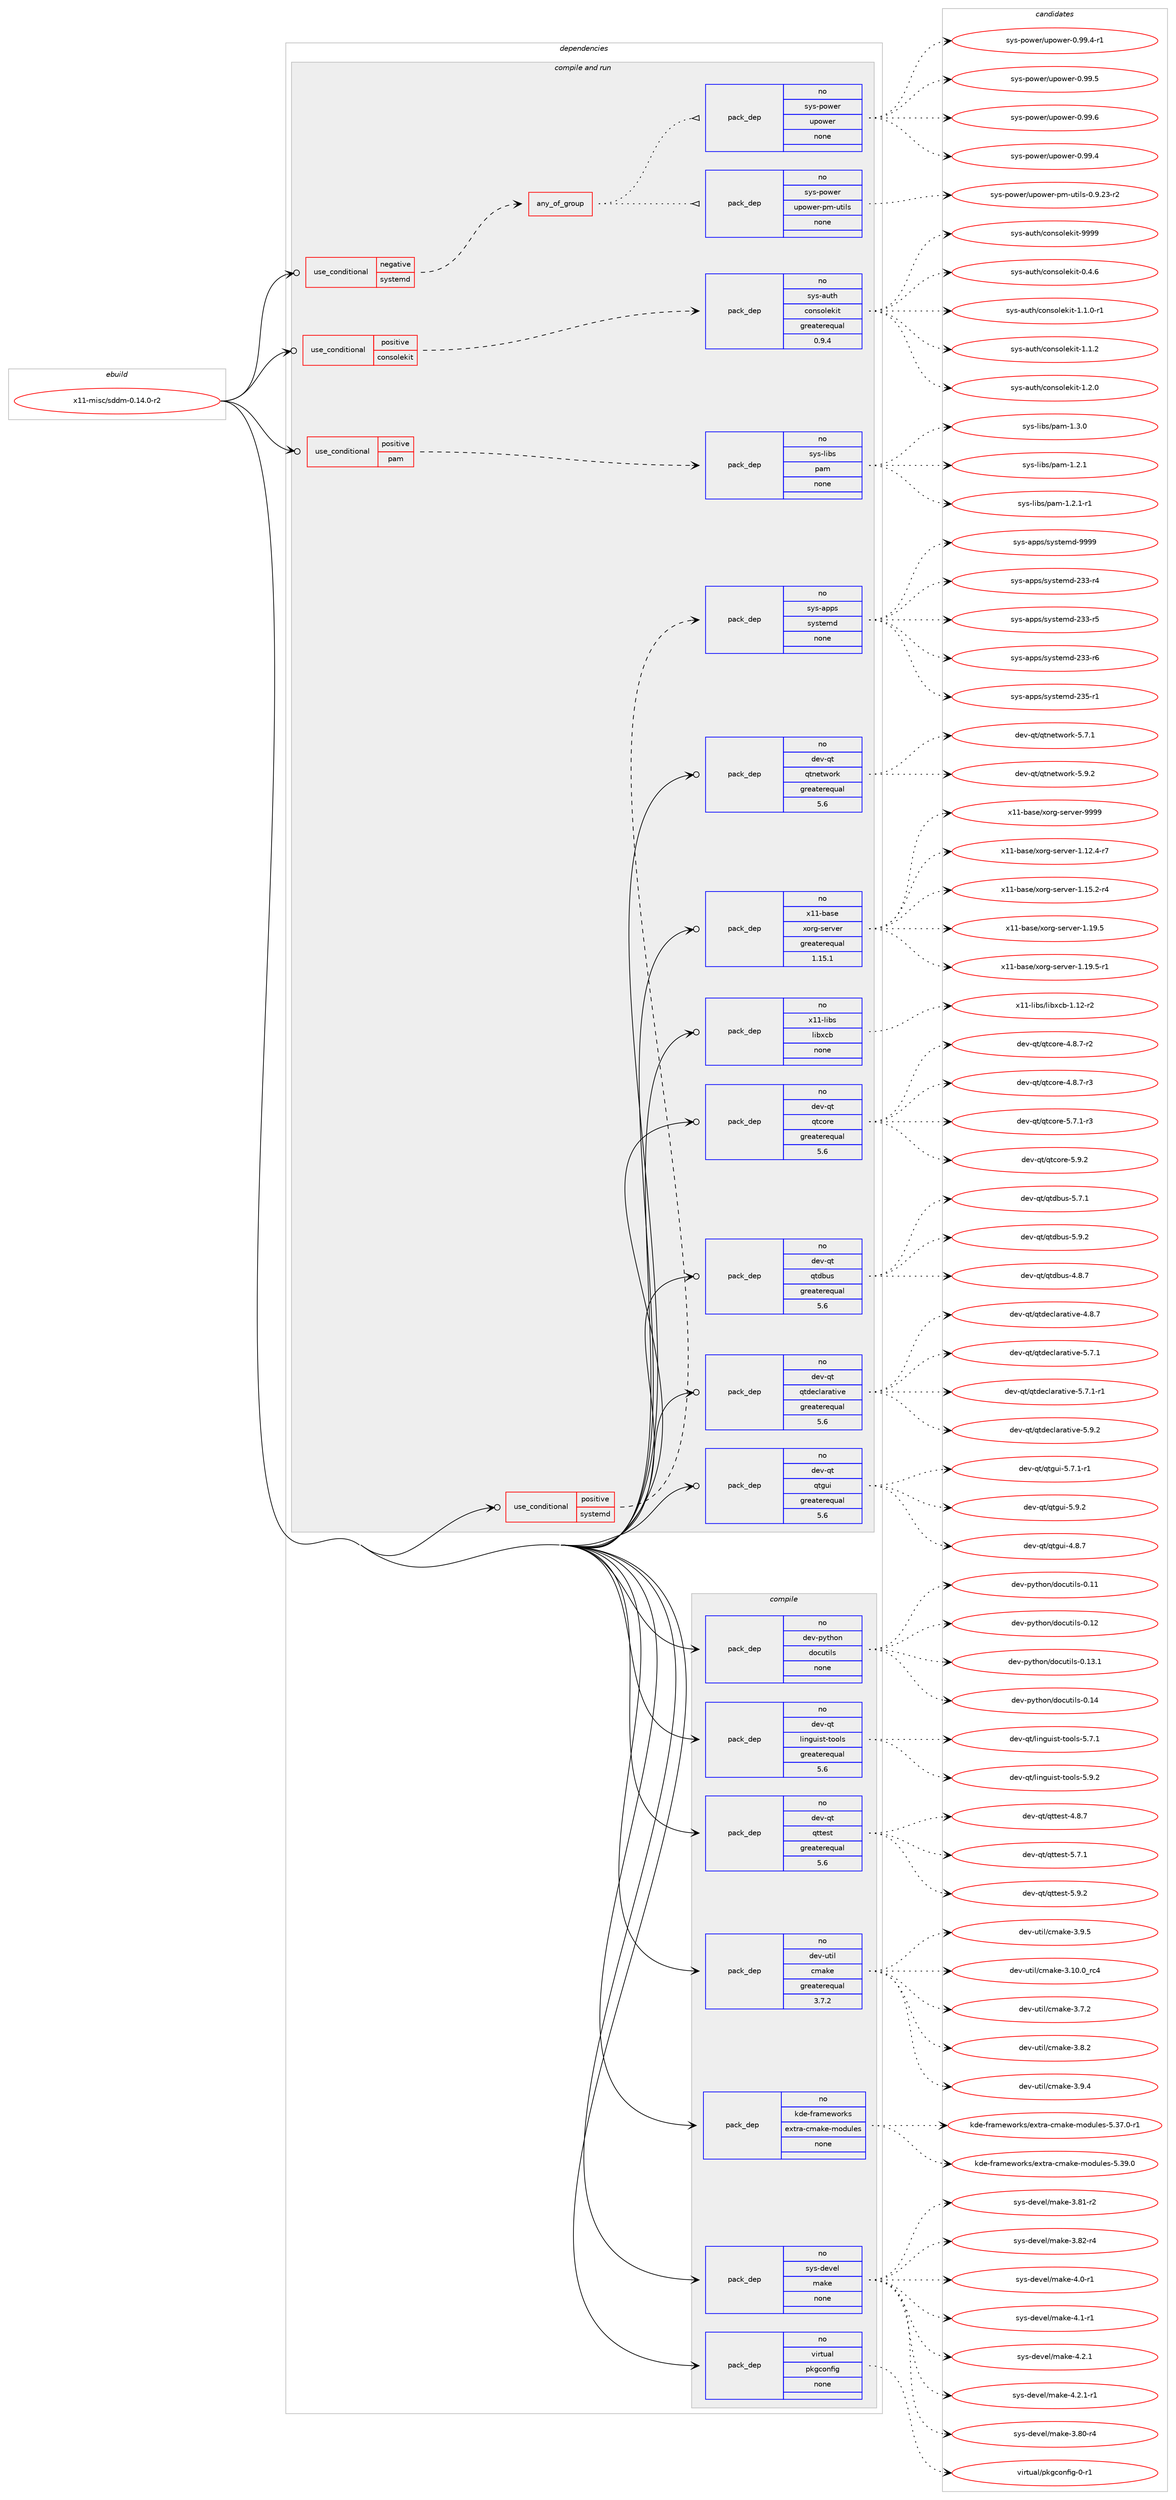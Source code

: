 digraph prolog {

# *************
# Graph options
# *************

newrank=true;
concentrate=true;
compound=true;
graph [rankdir=LR,fontname=Helvetica,fontsize=10,ranksep=1.5];#, ranksep=2.5, nodesep=0.2];
edge  [arrowhead=vee];
node  [fontname=Helvetica,fontsize=10];

# **********
# The ebuild
# **********

subgraph cluster_leftcol {
color=gray;
rank=same;
label=<<i>ebuild</i>>;
id [label="x11-misc/sddm-0.14.0-r2", color=red, width=4, href="../x11-misc/sddm-0.14.0-r2.svg"];
}

# ****************
# The dependencies
# ****************

subgraph cluster_midcol {
color=gray;
label=<<i>dependencies</i>>;
subgraph cluster_compile {
fillcolor="#eeeeee";
style=filled;
label=<<i>compile</i>>;
subgraph pack390829 {
dependency523916 [label=<<TABLE BORDER="0" CELLBORDER="1" CELLSPACING="0" CELLPADDING="4" WIDTH="220"><TR><TD ROWSPAN="6" CELLPADDING="30">pack_dep</TD></TR><TR><TD WIDTH="110">no</TD></TR><TR><TD>dev-python</TD></TR><TR><TD>docutils</TD></TR><TR><TD>none</TD></TR><TR><TD></TD></TR></TABLE>>, shape=none, color=blue];
}
id:e -> dependency523916:w [weight=20,style="solid",arrowhead="vee"];
subgraph pack390830 {
dependency523917 [label=<<TABLE BORDER="0" CELLBORDER="1" CELLSPACING="0" CELLPADDING="4" WIDTH="220"><TR><TD ROWSPAN="6" CELLPADDING="30">pack_dep</TD></TR><TR><TD WIDTH="110">no</TD></TR><TR><TD>dev-qt</TD></TR><TR><TD>linguist-tools</TD></TR><TR><TD>greaterequal</TD></TR><TR><TD>5.6</TD></TR></TABLE>>, shape=none, color=blue];
}
id:e -> dependency523917:w [weight=20,style="solid",arrowhead="vee"];
subgraph pack390831 {
dependency523918 [label=<<TABLE BORDER="0" CELLBORDER="1" CELLSPACING="0" CELLPADDING="4" WIDTH="220"><TR><TD ROWSPAN="6" CELLPADDING="30">pack_dep</TD></TR><TR><TD WIDTH="110">no</TD></TR><TR><TD>dev-qt</TD></TR><TR><TD>qttest</TD></TR><TR><TD>greaterequal</TD></TR><TR><TD>5.6</TD></TR></TABLE>>, shape=none, color=blue];
}
id:e -> dependency523918:w [weight=20,style="solid",arrowhead="vee"];
subgraph pack390832 {
dependency523919 [label=<<TABLE BORDER="0" CELLBORDER="1" CELLSPACING="0" CELLPADDING="4" WIDTH="220"><TR><TD ROWSPAN="6" CELLPADDING="30">pack_dep</TD></TR><TR><TD WIDTH="110">no</TD></TR><TR><TD>dev-util</TD></TR><TR><TD>cmake</TD></TR><TR><TD>greaterequal</TD></TR><TR><TD>3.7.2</TD></TR></TABLE>>, shape=none, color=blue];
}
id:e -> dependency523919:w [weight=20,style="solid",arrowhead="vee"];
subgraph pack390833 {
dependency523920 [label=<<TABLE BORDER="0" CELLBORDER="1" CELLSPACING="0" CELLPADDING="4" WIDTH="220"><TR><TD ROWSPAN="6" CELLPADDING="30">pack_dep</TD></TR><TR><TD WIDTH="110">no</TD></TR><TR><TD>kde-frameworks</TD></TR><TR><TD>extra-cmake-modules</TD></TR><TR><TD>none</TD></TR><TR><TD></TD></TR></TABLE>>, shape=none, color=blue];
}
id:e -> dependency523920:w [weight=20,style="solid",arrowhead="vee"];
subgraph pack390834 {
dependency523921 [label=<<TABLE BORDER="0" CELLBORDER="1" CELLSPACING="0" CELLPADDING="4" WIDTH="220"><TR><TD ROWSPAN="6" CELLPADDING="30">pack_dep</TD></TR><TR><TD WIDTH="110">no</TD></TR><TR><TD>sys-devel</TD></TR><TR><TD>make</TD></TR><TR><TD>none</TD></TR><TR><TD></TD></TR></TABLE>>, shape=none, color=blue];
}
id:e -> dependency523921:w [weight=20,style="solid",arrowhead="vee"];
subgraph pack390835 {
dependency523922 [label=<<TABLE BORDER="0" CELLBORDER="1" CELLSPACING="0" CELLPADDING="4" WIDTH="220"><TR><TD ROWSPAN="6" CELLPADDING="30">pack_dep</TD></TR><TR><TD WIDTH="110">no</TD></TR><TR><TD>virtual</TD></TR><TR><TD>pkgconfig</TD></TR><TR><TD>none</TD></TR><TR><TD></TD></TR></TABLE>>, shape=none, color=blue];
}
id:e -> dependency523922:w [weight=20,style="solid",arrowhead="vee"];
}
subgraph cluster_compileandrun {
fillcolor="#eeeeee";
style=filled;
label=<<i>compile and run</i>>;
subgraph cond123244 {
dependency523923 [label=<<TABLE BORDER="0" CELLBORDER="1" CELLSPACING="0" CELLPADDING="4"><TR><TD ROWSPAN="3" CELLPADDING="10">use_conditional</TD></TR><TR><TD>negative</TD></TR><TR><TD>systemd</TD></TR></TABLE>>, shape=none, color=red];
subgraph any9500 {
dependency523924 [label=<<TABLE BORDER="0" CELLBORDER="1" CELLSPACING="0" CELLPADDING="4"><TR><TD CELLPADDING="10">any_of_group</TD></TR></TABLE>>, shape=none, color=red];subgraph pack390836 {
dependency523925 [label=<<TABLE BORDER="0" CELLBORDER="1" CELLSPACING="0" CELLPADDING="4" WIDTH="220"><TR><TD ROWSPAN="6" CELLPADDING="30">pack_dep</TD></TR><TR><TD WIDTH="110">no</TD></TR><TR><TD>sys-power</TD></TR><TR><TD>upower</TD></TR><TR><TD>none</TD></TR><TR><TD></TD></TR></TABLE>>, shape=none, color=blue];
}
dependency523924:e -> dependency523925:w [weight=20,style="dotted",arrowhead="oinv"];
subgraph pack390837 {
dependency523926 [label=<<TABLE BORDER="0" CELLBORDER="1" CELLSPACING="0" CELLPADDING="4" WIDTH="220"><TR><TD ROWSPAN="6" CELLPADDING="30">pack_dep</TD></TR><TR><TD WIDTH="110">no</TD></TR><TR><TD>sys-power</TD></TR><TR><TD>upower-pm-utils</TD></TR><TR><TD>none</TD></TR><TR><TD></TD></TR></TABLE>>, shape=none, color=blue];
}
dependency523924:e -> dependency523926:w [weight=20,style="dotted",arrowhead="oinv"];
}
dependency523923:e -> dependency523924:w [weight=20,style="dashed",arrowhead="vee"];
}
id:e -> dependency523923:w [weight=20,style="solid",arrowhead="odotvee"];
subgraph cond123245 {
dependency523927 [label=<<TABLE BORDER="0" CELLBORDER="1" CELLSPACING="0" CELLPADDING="4"><TR><TD ROWSPAN="3" CELLPADDING="10">use_conditional</TD></TR><TR><TD>positive</TD></TR><TR><TD>consolekit</TD></TR></TABLE>>, shape=none, color=red];
subgraph pack390838 {
dependency523928 [label=<<TABLE BORDER="0" CELLBORDER="1" CELLSPACING="0" CELLPADDING="4" WIDTH="220"><TR><TD ROWSPAN="6" CELLPADDING="30">pack_dep</TD></TR><TR><TD WIDTH="110">no</TD></TR><TR><TD>sys-auth</TD></TR><TR><TD>consolekit</TD></TR><TR><TD>greaterequal</TD></TR><TR><TD>0.9.4</TD></TR></TABLE>>, shape=none, color=blue];
}
dependency523927:e -> dependency523928:w [weight=20,style="dashed",arrowhead="vee"];
}
id:e -> dependency523927:w [weight=20,style="solid",arrowhead="odotvee"];
subgraph cond123246 {
dependency523929 [label=<<TABLE BORDER="0" CELLBORDER="1" CELLSPACING="0" CELLPADDING="4"><TR><TD ROWSPAN="3" CELLPADDING="10">use_conditional</TD></TR><TR><TD>positive</TD></TR><TR><TD>pam</TD></TR></TABLE>>, shape=none, color=red];
subgraph pack390839 {
dependency523930 [label=<<TABLE BORDER="0" CELLBORDER="1" CELLSPACING="0" CELLPADDING="4" WIDTH="220"><TR><TD ROWSPAN="6" CELLPADDING="30">pack_dep</TD></TR><TR><TD WIDTH="110">no</TD></TR><TR><TD>sys-libs</TD></TR><TR><TD>pam</TD></TR><TR><TD>none</TD></TR><TR><TD></TD></TR></TABLE>>, shape=none, color=blue];
}
dependency523929:e -> dependency523930:w [weight=20,style="dashed",arrowhead="vee"];
}
id:e -> dependency523929:w [weight=20,style="solid",arrowhead="odotvee"];
subgraph cond123247 {
dependency523931 [label=<<TABLE BORDER="0" CELLBORDER="1" CELLSPACING="0" CELLPADDING="4"><TR><TD ROWSPAN="3" CELLPADDING="10">use_conditional</TD></TR><TR><TD>positive</TD></TR><TR><TD>systemd</TD></TR></TABLE>>, shape=none, color=red];
subgraph pack390840 {
dependency523932 [label=<<TABLE BORDER="0" CELLBORDER="1" CELLSPACING="0" CELLPADDING="4" WIDTH="220"><TR><TD ROWSPAN="6" CELLPADDING="30">pack_dep</TD></TR><TR><TD WIDTH="110">no</TD></TR><TR><TD>sys-apps</TD></TR><TR><TD>systemd</TD></TR><TR><TD>none</TD></TR><TR><TD></TD></TR></TABLE>>, shape=none, color=blue];
}
dependency523931:e -> dependency523932:w [weight=20,style="dashed",arrowhead="vee"];
}
id:e -> dependency523931:w [weight=20,style="solid",arrowhead="odotvee"];
subgraph pack390841 {
dependency523933 [label=<<TABLE BORDER="0" CELLBORDER="1" CELLSPACING="0" CELLPADDING="4" WIDTH="220"><TR><TD ROWSPAN="6" CELLPADDING="30">pack_dep</TD></TR><TR><TD WIDTH="110">no</TD></TR><TR><TD>dev-qt</TD></TR><TR><TD>qtcore</TD></TR><TR><TD>greaterequal</TD></TR><TR><TD>5.6</TD></TR></TABLE>>, shape=none, color=blue];
}
id:e -> dependency523933:w [weight=20,style="solid",arrowhead="odotvee"];
subgraph pack390842 {
dependency523934 [label=<<TABLE BORDER="0" CELLBORDER="1" CELLSPACING="0" CELLPADDING="4" WIDTH="220"><TR><TD ROWSPAN="6" CELLPADDING="30">pack_dep</TD></TR><TR><TD WIDTH="110">no</TD></TR><TR><TD>dev-qt</TD></TR><TR><TD>qtdbus</TD></TR><TR><TD>greaterequal</TD></TR><TR><TD>5.6</TD></TR></TABLE>>, shape=none, color=blue];
}
id:e -> dependency523934:w [weight=20,style="solid",arrowhead="odotvee"];
subgraph pack390843 {
dependency523935 [label=<<TABLE BORDER="0" CELLBORDER="1" CELLSPACING="0" CELLPADDING="4" WIDTH="220"><TR><TD ROWSPAN="6" CELLPADDING="30">pack_dep</TD></TR><TR><TD WIDTH="110">no</TD></TR><TR><TD>dev-qt</TD></TR><TR><TD>qtdeclarative</TD></TR><TR><TD>greaterequal</TD></TR><TR><TD>5.6</TD></TR></TABLE>>, shape=none, color=blue];
}
id:e -> dependency523935:w [weight=20,style="solid",arrowhead="odotvee"];
subgraph pack390844 {
dependency523936 [label=<<TABLE BORDER="0" CELLBORDER="1" CELLSPACING="0" CELLPADDING="4" WIDTH="220"><TR><TD ROWSPAN="6" CELLPADDING="30">pack_dep</TD></TR><TR><TD WIDTH="110">no</TD></TR><TR><TD>dev-qt</TD></TR><TR><TD>qtgui</TD></TR><TR><TD>greaterequal</TD></TR><TR><TD>5.6</TD></TR></TABLE>>, shape=none, color=blue];
}
id:e -> dependency523936:w [weight=20,style="solid",arrowhead="odotvee"];
subgraph pack390845 {
dependency523937 [label=<<TABLE BORDER="0" CELLBORDER="1" CELLSPACING="0" CELLPADDING="4" WIDTH="220"><TR><TD ROWSPAN="6" CELLPADDING="30">pack_dep</TD></TR><TR><TD WIDTH="110">no</TD></TR><TR><TD>dev-qt</TD></TR><TR><TD>qtnetwork</TD></TR><TR><TD>greaterequal</TD></TR><TR><TD>5.6</TD></TR></TABLE>>, shape=none, color=blue];
}
id:e -> dependency523937:w [weight=20,style="solid",arrowhead="odotvee"];
subgraph pack390846 {
dependency523938 [label=<<TABLE BORDER="0" CELLBORDER="1" CELLSPACING="0" CELLPADDING="4" WIDTH="220"><TR><TD ROWSPAN="6" CELLPADDING="30">pack_dep</TD></TR><TR><TD WIDTH="110">no</TD></TR><TR><TD>x11-base</TD></TR><TR><TD>xorg-server</TD></TR><TR><TD>greaterequal</TD></TR><TR><TD>1.15.1</TD></TR></TABLE>>, shape=none, color=blue];
}
id:e -> dependency523938:w [weight=20,style="solid",arrowhead="odotvee"];
subgraph pack390847 {
dependency523939 [label=<<TABLE BORDER="0" CELLBORDER="1" CELLSPACING="0" CELLPADDING="4" WIDTH="220"><TR><TD ROWSPAN="6" CELLPADDING="30">pack_dep</TD></TR><TR><TD WIDTH="110">no</TD></TR><TR><TD>x11-libs</TD></TR><TR><TD>libxcb</TD></TR><TR><TD>none</TD></TR><TR><TD></TD></TR></TABLE>>, shape=none, color=blue];
}
id:e -> dependency523939:w [weight=20,style="solid",arrowhead="odotvee"];
}
subgraph cluster_run {
fillcolor="#eeeeee";
style=filled;
label=<<i>run</i>>;
}
}

# **************
# The candidates
# **************

subgraph cluster_choices {
rank=same;
color=gray;
label=<<i>candidates</i>>;

subgraph choice390829 {
color=black;
nodesep=1;
choice1001011184511212111610411111047100111991171161051081154548464949 [label="dev-python/docutils-0.11", color=red, width=4,href="../dev-python/docutils-0.11.svg"];
choice1001011184511212111610411111047100111991171161051081154548464950 [label="dev-python/docutils-0.12", color=red, width=4,href="../dev-python/docutils-0.12.svg"];
choice10010111845112121116104111110471001119911711610510811545484649514649 [label="dev-python/docutils-0.13.1", color=red, width=4,href="../dev-python/docutils-0.13.1.svg"];
choice1001011184511212111610411111047100111991171161051081154548464952 [label="dev-python/docutils-0.14", color=red, width=4,href="../dev-python/docutils-0.14.svg"];
dependency523916:e -> choice1001011184511212111610411111047100111991171161051081154548464949:w [style=dotted,weight="100"];
dependency523916:e -> choice1001011184511212111610411111047100111991171161051081154548464950:w [style=dotted,weight="100"];
dependency523916:e -> choice10010111845112121116104111110471001119911711610510811545484649514649:w [style=dotted,weight="100"];
dependency523916:e -> choice1001011184511212111610411111047100111991171161051081154548464952:w [style=dotted,weight="100"];
}
subgraph choice390830 {
color=black;
nodesep=1;
choice100101118451131164710810511010311710511511645116111111108115455346554649 [label="dev-qt/linguist-tools-5.7.1", color=red, width=4,href="../dev-qt/linguist-tools-5.7.1.svg"];
choice100101118451131164710810511010311710511511645116111111108115455346574650 [label="dev-qt/linguist-tools-5.9.2", color=red, width=4,href="../dev-qt/linguist-tools-5.9.2.svg"];
dependency523917:e -> choice100101118451131164710810511010311710511511645116111111108115455346554649:w [style=dotted,weight="100"];
dependency523917:e -> choice100101118451131164710810511010311710511511645116111111108115455346574650:w [style=dotted,weight="100"];
}
subgraph choice390831 {
color=black;
nodesep=1;
choice1001011184511311647113116116101115116455246564655 [label="dev-qt/qttest-4.8.7", color=red, width=4,href="../dev-qt/qttest-4.8.7.svg"];
choice1001011184511311647113116116101115116455346554649 [label="dev-qt/qttest-5.7.1", color=red, width=4,href="../dev-qt/qttest-5.7.1.svg"];
choice1001011184511311647113116116101115116455346574650 [label="dev-qt/qttest-5.9.2", color=red, width=4,href="../dev-qt/qttest-5.9.2.svg"];
dependency523918:e -> choice1001011184511311647113116116101115116455246564655:w [style=dotted,weight="100"];
dependency523918:e -> choice1001011184511311647113116116101115116455346554649:w [style=dotted,weight="100"];
dependency523918:e -> choice1001011184511311647113116116101115116455346574650:w [style=dotted,weight="100"];
}
subgraph choice390832 {
color=black;
nodesep=1;
choice1001011184511711610510847991099710710145514649484648951149952 [label="dev-util/cmake-3.10.0_rc4", color=red, width=4,href="../dev-util/cmake-3.10.0_rc4.svg"];
choice10010111845117116105108479910997107101455146554650 [label="dev-util/cmake-3.7.2", color=red, width=4,href="../dev-util/cmake-3.7.2.svg"];
choice10010111845117116105108479910997107101455146564650 [label="dev-util/cmake-3.8.2", color=red, width=4,href="../dev-util/cmake-3.8.2.svg"];
choice10010111845117116105108479910997107101455146574652 [label="dev-util/cmake-3.9.4", color=red, width=4,href="../dev-util/cmake-3.9.4.svg"];
choice10010111845117116105108479910997107101455146574653 [label="dev-util/cmake-3.9.5", color=red, width=4,href="../dev-util/cmake-3.9.5.svg"];
dependency523919:e -> choice1001011184511711610510847991099710710145514649484648951149952:w [style=dotted,weight="100"];
dependency523919:e -> choice10010111845117116105108479910997107101455146554650:w [style=dotted,weight="100"];
dependency523919:e -> choice10010111845117116105108479910997107101455146564650:w [style=dotted,weight="100"];
dependency523919:e -> choice10010111845117116105108479910997107101455146574652:w [style=dotted,weight="100"];
dependency523919:e -> choice10010111845117116105108479910997107101455146574653:w [style=dotted,weight="100"];
}
subgraph choice390833 {
color=black;
nodesep=1;
choice1071001014510211497109101119111114107115471011201161149745991099710710145109111100117108101115455346515546484511449 [label="kde-frameworks/extra-cmake-modules-5.37.0-r1", color=red, width=4,href="../kde-frameworks/extra-cmake-modules-5.37.0-r1.svg"];
choice107100101451021149710910111911111410711547101120116114974599109971071014510911110011710810111545534651574648 [label="kde-frameworks/extra-cmake-modules-5.39.0", color=red, width=4,href="../kde-frameworks/extra-cmake-modules-5.39.0.svg"];
dependency523920:e -> choice1071001014510211497109101119111114107115471011201161149745991099710710145109111100117108101115455346515546484511449:w [style=dotted,weight="100"];
dependency523920:e -> choice107100101451021149710910111911111410711547101120116114974599109971071014510911110011710810111545534651574648:w [style=dotted,weight="100"];
}
subgraph choice390834 {
color=black;
nodesep=1;
choice11512111545100101118101108471099710710145514656484511452 [label="sys-devel/make-3.80-r4", color=red, width=4,href="../sys-devel/make-3.80-r4.svg"];
choice11512111545100101118101108471099710710145514656494511450 [label="sys-devel/make-3.81-r2", color=red, width=4,href="../sys-devel/make-3.81-r2.svg"];
choice11512111545100101118101108471099710710145514656504511452 [label="sys-devel/make-3.82-r4", color=red, width=4,href="../sys-devel/make-3.82-r4.svg"];
choice115121115451001011181011084710997107101455246484511449 [label="sys-devel/make-4.0-r1", color=red, width=4,href="../sys-devel/make-4.0-r1.svg"];
choice115121115451001011181011084710997107101455246494511449 [label="sys-devel/make-4.1-r1", color=red, width=4,href="../sys-devel/make-4.1-r1.svg"];
choice115121115451001011181011084710997107101455246504649 [label="sys-devel/make-4.2.1", color=red, width=4,href="../sys-devel/make-4.2.1.svg"];
choice1151211154510010111810110847109971071014552465046494511449 [label="sys-devel/make-4.2.1-r1", color=red, width=4,href="../sys-devel/make-4.2.1-r1.svg"];
dependency523921:e -> choice11512111545100101118101108471099710710145514656484511452:w [style=dotted,weight="100"];
dependency523921:e -> choice11512111545100101118101108471099710710145514656494511450:w [style=dotted,weight="100"];
dependency523921:e -> choice11512111545100101118101108471099710710145514656504511452:w [style=dotted,weight="100"];
dependency523921:e -> choice115121115451001011181011084710997107101455246484511449:w [style=dotted,weight="100"];
dependency523921:e -> choice115121115451001011181011084710997107101455246494511449:w [style=dotted,weight="100"];
dependency523921:e -> choice115121115451001011181011084710997107101455246504649:w [style=dotted,weight="100"];
dependency523921:e -> choice1151211154510010111810110847109971071014552465046494511449:w [style=dotted,weight="100"];
}
subgraph choice390835 {
color=black;
nodesep=1;
choice11810511411611797108471121071039911111010210510345484511449 [label="virtual/pkgconfig-0-r1", color=red, width=4,href="../virtual/pkgconfig-0-r1.svg"];
dependency523922:e -> choice11810511411611797108471121071039911111010210510345484511449:w [style=dotted,weight="100"];
}
subgraph choice390836 {
color=black;
nodesep=1;
choice115121115451121111191011144711711211111910111445484657574652 [label="sys-power/upower-0.99.4", color=red, width=4,href="../sys-power/upower-0.99.4.svg"];
choice1151211154511211111910111447117112111119101114454846575746524511449 [label="sys-power/upower-0.99.4-r1", color=red, width=4,href="../sys-power/upower-0.99.4-r1.svg"];
choice115121115451121111191011144711711211111910111445484657574653 [label="sys-power/upower-0.99.5", color=red, width=4,href="../sys-power/upower-0.99.5.svg"];
choice115121115451121111191011144711711211111910111445484657574654 [label="sys-power/upower-0.99.6", color=red, width=4,href="../sys-power/upower-0.99.6.svg"];
dependency523925:e -> choice115121115451121111191011144711711211111910111445484657574652:w [style=dotted,weight="100"];
dependency523925:e -> choice1151211154511211111910111447117112111119101114454846575746524511449:w [style=dotted,weight="100"];
dependency523925:e -> choice115121115451121111191011144711711211111910111445484657574653:w [style=dotted,weight="100"];
dependency523925:e -> choice115121115451121111191011144711711211111910111445484657574654:w [style=dotted,weight="100"];
}
subgraph choice390837 {
color=black;
nodesep=1;
choice11512111545112111119101114471171121111191011144511210945117116105108115454846574650514511450 [label="sys-power/upower-pm-utils-0.9.23-r2", color=red, width=4,href="../sys-power/upower-pm-utils-0.9.23-r2.svg"];
dependency523926:e -> choice11512111545112111119101114471171121111191011144511210945117116105108115454846574650514511450:w [style=dotted,weight="100"];
}
subgraph choice390838 {
color=black;
nodesep=1;
choice11512111545971171161044799111110115111108101107105116454846524654 [label="sys-auth/consolekit-0.4.6", color=red, width=4,href="../sys-auth/consolekit-0.4.6.svg"];
choice115121115459711711610447991111101151111081011071051164549464946484511449 [label="sys-auth/consolekit-1.1.0-r1", color=red, width=4,href="../sys-auth/consolekit-1.1.0-r1.svg"];
choice11512111545971171161044799111110115111108101107105116454946494650 [label="sys-auth/consolekit-1.1.2", color=red, width=4,href="../sys-auth/consolekit-1.1.2.svg"];
choice11512111545971171161044799111110115111108101107105116454946504648 [label="sys-auth/consolekit-1.2.0", color=red, width=4,href="../sys-auth/consolekit-1.2.0.svg"];
choice115121115459711711610447991111101151111081011071051164557575757 [label="sys-auth/consolekit-9999", color=red, width=4,href="../sys-auth/consolekit-9999.svg"];
dependency523928:e -> choice11512111545971171161044799111110115111108101107105116454846524654:w [style=dotted,weight="100"];
dependency523928:e -> choice115121115459711711610447991111101151111081011071051164549464946484511449:w [style=dotted,weight="100"];
dependency523928:e -> choice11512111545971171161044799111110115111108101107105116454946494650:w [style=dotted,weight="100"];
dependency523928:e -> choice11512111545971171161044799111110115111108101107105116454946504648:w [style=dotted,weight="100"];
dependency523928:e -> choice115121115459711711610447991111101151111081011071051164557575757:w [style=dotted,weight="100"];
}
subgraph choice390839 {
color=black;
nodesep=1;
choice11512111545108105981154711297109454946504649 [label="sys-libs/pam-1.2.1", color=red, width=4,href="../sys-libs/pam-1.2.1.svg"];
choice115121115451081059811547112971094549465046494511449 [label="sys-libs/pam-1.2.1-r1", color=red, width=4,href="../sys-libs/pam-1.2.1-r1.svg"];
choice11512111545108105981154711297109454946514648 [label="sys-libs/pam-1.3.0", color=red, width=4,href="../sys-libs/pam-1.3.0.svg"];
dependency523930:e -> choice11512111545108105981154711297109454946504649:w [style=dotted,weight="100"];
dependency523930:e -> choice115121115451081059811547112971094549465046494511449:w [style=dotted,weight="100"];
dependency523930:e -> choice11512111545108105981154711297109454946514648:w [style=dotted,weight="100"];
}
subgraph choice390840 {
color=black;
nodesep=1;
choice115121115459711211211547115121115116101109100455051514511452 [label="sys-apps/systemd-233-r4", color=red, width=4,href="../sys-apps/systemd-233-r4.svg"];
choice115121115459711211211547115121115116101109100455051514511453 [label="sys-apps/systemd-233-r5", color=red, width=4,href="../sys-apps/systemd-233-r5.svg"];
choice115121115459711211211547115121115116101109100455051514511454 [label="sys-apps/systemd-233-r6", color=red, width=4,href="../sys-apps/systemd-233-r6.svg"];
choice115121115459711211211547115121115116101109100455051534511449 [label="sys-apps/systemd-235-r1", color=red, width=4,href="../sys-apps/systemd-235-r1.svg"];
choice1151211154597112112115471151211151161011091004557575757 [label="sys-apps/systemd-9999", color=red, width=4,href="../sys-apps/systemd-9999.svg"];
dependency523932:e -> choice115121115459711211211547115121115116101109100455051514511452:w [style=dotted,weight="100"];
dependency523932:e -> choice115121115459711211211547115121115116101109100455051514511453:w [style=dotted,weight="100"];
dependency523932:e -> choice115121115459711211211547115121115116101109100455051514511454:w [style=dotted,weight="100"];
dependency523932:e -> choice115121115459711211211547115121115116101109100455051534511449:w [style=dotted,weight="100"];
dependency523932:e -> choice1151211154597112112115471151211151161011091004557575757:w [style=dotted,weight="100"];
}
subgraph choice390841 {
color=black;
nodesep=1;
choice1001011184511311647113116991111141014552465646554511450 [label="dev-qt/qtcore-4.8.7-r2", color=red, width=4,href="../dev-qt/qtcore-4.8.7-r2.svg"];
choice1001011184511311647113116991111141014552465646554511451 [label="dev-qt/qtcore-4.8.7-r3", color=red, width=4,href="../dev-qt/qtcore-4.8.7-r3.svg"];
choice1001011184511311647113116991111141014553465546494511451 [label="dev-qt/qtcore-5.7.1-r3", color=red, width=4,href="../dev-qt/qtcore-5.7.1-r3.svg"];
choice100101118451131164711311699111114101455346574650 [label="dev-qt/qtcore-5.9.2", color=red, width=4,href="../dev-qt/qtcore-5.9.2.svg"];
dependency523933:e -> choice1001011184511311647113116991111141014552465646554511450:w [style=dotted,weight="100"];
dependency523933:e -> choice1001011184511311647113116991111141014552465646554511451:w [style=dotted,weight="100"];
dependency523933:e -> choice1001011184511311647113116991111141014553465546494511451:w [style=dotted,weight="100"];
dependency523933:e -> choice100101118451131164711311699111114101455346574650:w [style=dotted,weight="100"];
}
subgraph choice390842 {
color=black;
nodesep=1;
choice100101118451131164711311610098117115455246564655 [label="dev-qt/qtdbus-4.8.7", color=red, width=4,href="../dev-qt/qtdbus-4.8.7.svg"];
choice100101118451131164711311610098117115455346554649 [label="dev-qt/qtdbus-5.7.1", color=red, width=4,href="../dev-qt/qtdbus-5.7.1.svg"];
choice100101118451131164711311610098117115455346574650 [label="dev-qt/qtdbus-5.9.2", color=red, width=4,href="../dev-qt/qtdbus-5.9.2.svg"];
dependency523934:e -> choice100101118451131164711311610098117115455246564655:w [style=dotted,weight="100"];
dependency523934:e -> choice100101118451131164711311610098117115455346554649:w [style=dotted,weight="100"];
dependency523934:e -> choice100101118451131164711311610098117115455346574650:w [style=dotted,weight="100"];
}
subgraph choice390843 {
color=black;
nodesep=1;
choice1001011184511311647113116100101991089711497116105118101455246564655 [label="dev-qt/qtdeclarative-4.8.7", color=red, width=4,href="../dev-qt/qtdeclarative-4.8.7.svg"];
choice1001011184511311647113116100101991089711497116105118101455346554649 [label="dev-qt/qtdeclarative-5.7.1", color=red, width=4,href="../dev-qt/qtdeclarative-5.7.1.svg"];
choice10010111845113116471131161001019910897114971161051181014553465546494511449 [label="dev-qt/qtdeclarative-5.7.1-r1", color=red, width=4,href="../dev-qt/qtdeclarative-5.7.1-r1.svg"];
choice1001011184511311647113116100101991089711497116105118101455346574650 [label="dev-qt/qtdeclarative-5.9.2", color=red, width=4,href="../dev-qt/qtdeclarative-5.9.2.svg"];
dependency523935:e -> choice1001011184511311647113116100101991089711497116105118101455246564655:w [style=dotted,weight="100"];
dependency523935:e -> choice1001011184511311647113116100101991089711497116105118101455346554649:w [style=dotted,weight="100"];
dependency523935:e -> choice10010111845113116471131161001019910897114971161051181014553465546494511449:w [style=dotted,weight="100"];
dependency523935:e -> choice1001011184511311647113116100101991089711497116105118101455346574650:w [style=dotted,weight="100"];
}
subgraph choice390844 {
color=black;
nodesep=1;
choice1001011184511311647113116103117105455246564655 [label="dev-qt/qtgui-4.8.7", color=red, width=4,href="../dev-qt/qtgui-4.8.7.svg"];
choice10010111845113116471131161031171054553465546494511449 [label="dev-qt/qtgui-5.7.1-r1", color=red, width=4,href="../dev-qt/qtgui-5.7.1-r1.svg"];
choice1001011184511311647113116103117105455346574650 [label="dev-qt/qtgui-5.9.2", color=red, width=4,href="../dev-qt/qtgui-5.9.2.svg"];
dependency523936:e -> choice1001011184511311647113116103117105455246564655:w [style=dotted,weight="100"];
dependency523936:e -> choice10010111845113116471131161031171054553465546494511449:w [style=dotted,weight="100"];
dependency523936:e -> choice1001011184511311647113116103117105455346574650:w [style=dotted,weight="100"];
}
subgraph choice390845 {
color=black;
nodesep=1;
choice1001011184511311647113116110101116119111114107455346554649 [label="dev-qt/qtnetwork-5.7.1", color=red, width=4,href="../dev-qt/qtnetwork-5.7.1.svg"];
choice1001011184511311647113116110101116119111114107455346574650 [label="dev-qt/qtnetwork-5.9.2", color=red, width=4,href="../dev-qt/qtnetwork-5.9.2.svg"];
dependency523937:e -> choice1001011184511311647113116110101116119111114107455346554649:w [style=dotted,weight="100"];
dependency523937:e -> choice1001011184511311647113116110101116119111114107455346574650:w [style=dotted,weight="100"];
}
subgraph choice390846 {
color=black;
nodesep=1;
choice12049494598971151014712011111410345115101114118101114454946495046524511455 [label="x11-base/xorg-server-1.12.4-r7", color=red, width=4,href="../x11-base/xorg-server-1.12.4-r7.svg"];
choice12049494598971151014712011111410345115101114118101114454946495346504511452 [label="x11-base/xorg-server-1.15.2-r4", color=red, width=4,href="../x11-base/xorg-server-1.15.2-r4.svg"];
choice1204949459897115101471201111141034511510111411810111445494649574653 [label="x11-base/xorg-server-1.19.5", color=red, width=4,href="../x11-base/xorg-server-1.19.5.svg"];
choice12049494598971151014712011111410345115101114118101114454946495746534511449 [label="x11-base/xorg-server-1.19.5-r1", color=red, width=4,href="../x11-base/xorg-server-1.19.5-r1.svg"];
choice120494945989711510147120111114103451151011141181011144557575757 [label="x11-base/xorg-server-9999", color=red, width=4,href="../x11-base/xorg-server-9999.svg"];
dependency523938:e -> choice12049494598971151014712011111410345115101114118101114454946495046524511455:w [style=dotted,weight="100"];
dependency523938:e -> choice12049494598971151014712011111410345115101114118101114454946495346504511452:w [style=dotted,weight="100"];
dependency523938:e -> choice1204949459897115101471201111141034511510111411810111445494649574653:w [style=dotted,weight="100"];
dependency523938:e -> choice12049494598971151014712011111410345115101114118101114454946495746534511449:w [style=dotted,weight="100"];
dependency523938:e -> choice120494945989711510147120111114103451151011141181011144557575757:w [style=dotted,weight="100"];
}
subgraph choice390847 {
color=black;
nodesep=1;
choice120494945108105981154710810598120999845494649504511450 [label="x11-libs/libxcb-1.12-r2", color=red, width=4,href="../x11-libs/libxcb-1.12-r2.svg"];
dependency523939:e -> choice120494945108105981154710810598120999845494649504511450:w [style=dotted,weight="100"];
}
}

}
